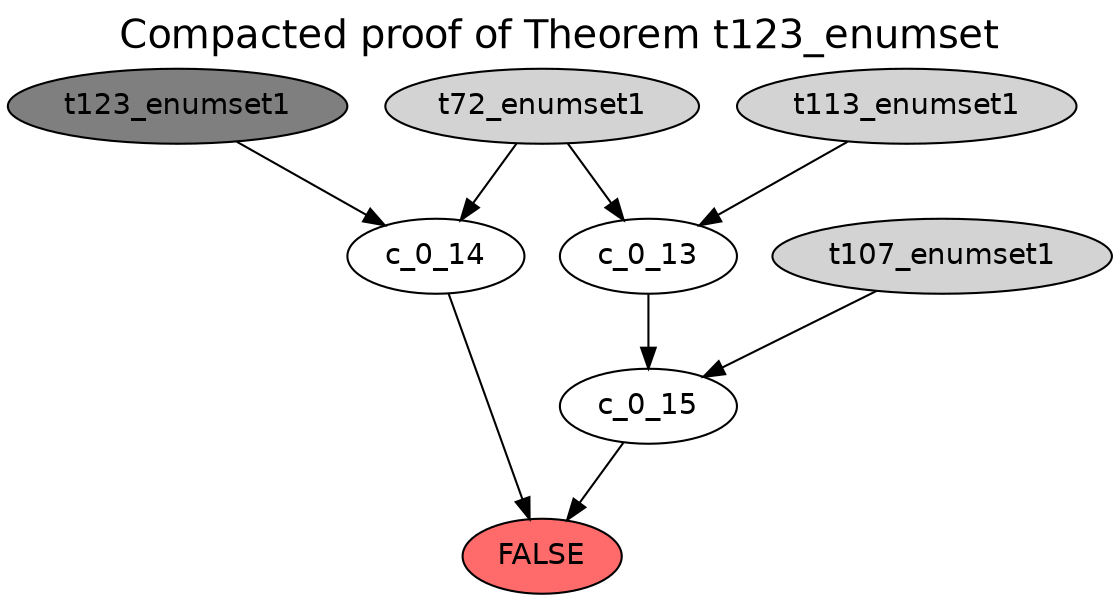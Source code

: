 digraph {
label="Compacted proof of Theorem t123_enumset"
labelloc="t"
graph [fontname = "helvetica", fontsize=19]
node [fontname = "helvetica"]
edge [fontname = "helvetica"]
FALSE [style=filled fillcolor=indianred1]
t72_enumset1 [style=filled]
t113_enumset1 [style=filled]
t107_enumset1 [style=filled]
t123_enumset1 [style=filled fillcolor=grey50]
"t123_enumset1" -> "c_0_14"
"c_0_13" -> "c_0_15"
"c_0_15" -> "FALSE"
"t113_enumset1" -> "c_0_13"
"t72_enumset1" -> "c_0_14"
"c_0_14" -> "FALSE"
"t72_enumset1" -> "c_0_13"
"t107_enumset1" -> "c_0_15"
}
